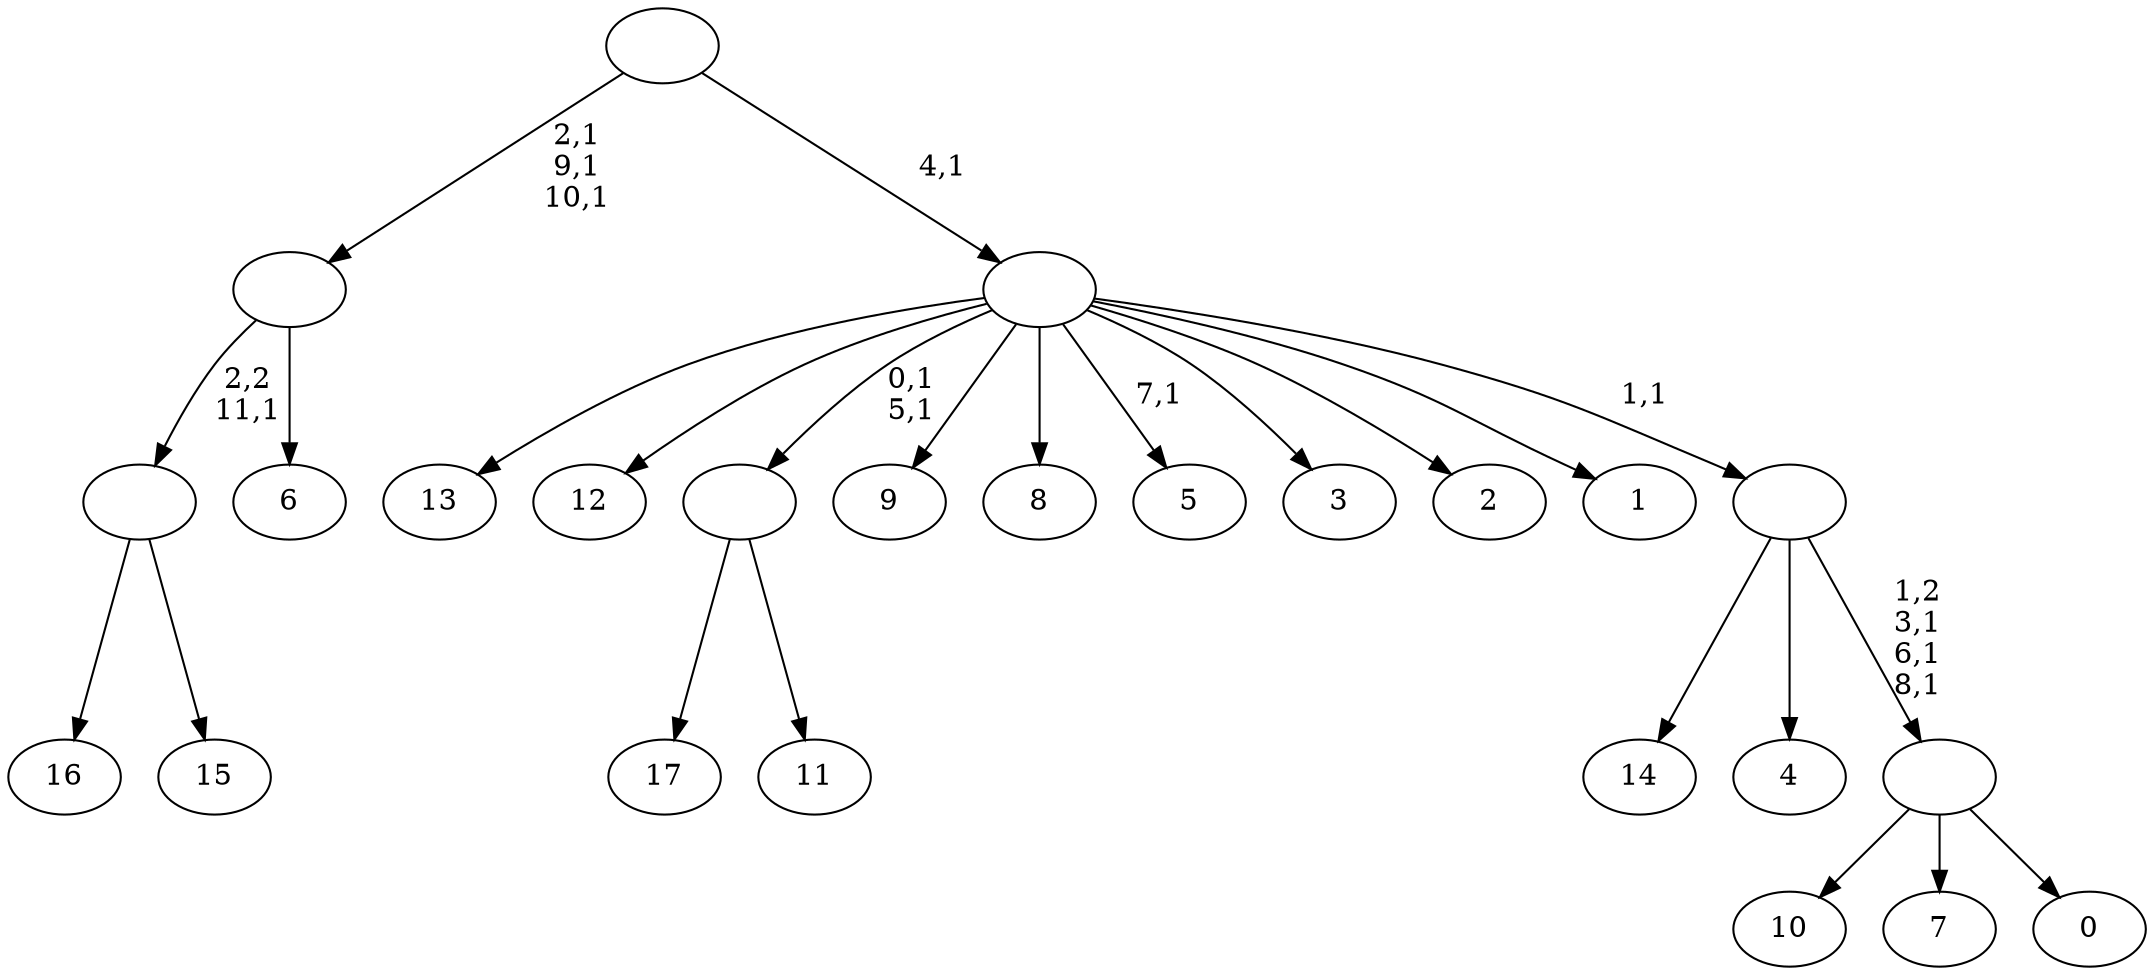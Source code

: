 digraph T {
	30 [label="17"]
	29 [label="16"]
	28 [label="15"]
	27 [label=""]
	26 [label="14"]
	25 [label="13"]
	24 [label="12"]
	23 [label="11"]
	22 [label=""]
	20 [label="10"]
	19 [label="9"]
	18 [label="8"]
	17 [label="7"]
	16 [label="6"]
	15 [label=""]
	12 [label="5"]
	10 [label="4"]
	9 [label="3"]
	8 [label="2"]
	7 [label="1"]
	6 [label="0"]
	5 [label=""]
	2 [label=""]
	1 [label=""]
	0 [label=""]
	27 -> 29 [label=""]
	27 -> 28 [label=""]
	22 -> 30 [label=""]
	22 -> 23 [label=""]
	15 -> 27 [label="2,2\n11,1"]
	15 -> 16 [label=""]
	5 -> 20 [label=""]
	5 -> 17 [label=""]
	5 -> 6 [label=""]
	2 -> 5 [label="1,2\n3,1\n6,1\n8,1"]
	2 -> 26 [label=""]
	2 -> 10 [label=""]
	1 -> 12 [label="7,1"]
	1 -> 22 [label="0,1\n5,1"]
	1 -> 25 [label=""]
	1 -> 24 [label=""]
	1 -> 19 [label=""]
	1 -> 18 [label=""]
	1 -> 9 [label=""]
	1 -> 8 [label=""]
	1 -> 7 [label=""]
	1 -> 2 [label="1,1"]
	0 -> 15 [label="2,1\n9,1\n10,1"]
	0 -> 1 [label="4,1"]
}
